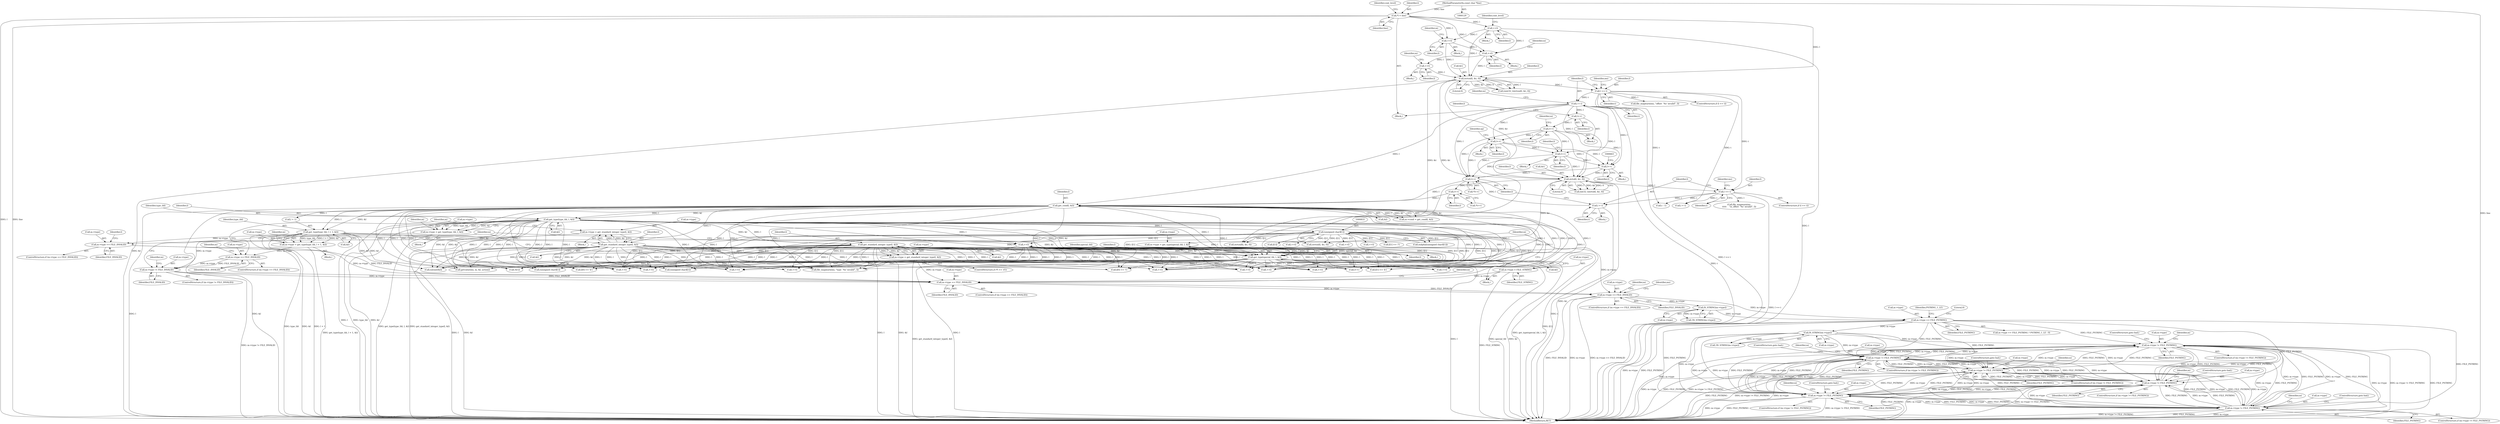 digraph "1_file_4a284c89d6ef11aca34da65da7d673050a5ea320@del" {
"1001191" [label="(Call,m->type != FILE_PSTRING)"];
"1001171" [label="(Call,m->type != FILE_PSTRING)"];
"1001191" [label="(Call,m->type != FILE_PSTRING)"];
"1001151" [label="(Call,m->type != FILE_PSTRING)"];
"1000944" [label="(Call,IS_STRING(m->type))"];
"1000925" [label="(Call,m->type == FILE_PSTRING)"];
"1000894" [label="(Call,IS_STRING(m->type))"];
"1000862" [label="(Call,m->type == FILE_INVALID)"];
"1000852" [label="(Call,m->type = get_type(special_tbl, l, &l))"];
"1000856" [label="(Call,get_type(special_tbl, l, &l))"];
"1000832" [label="(Call,(unsigned char)l[1])"];
"1000798" [label="(Call,get_type(type_tbl, l, &l))"];
"1000731" [label="(Call,get_cond(l, &l))"];
"1000485" [label="(Call,l = t)"];
"1000472" [label="(Call,l == t)"];
"1000466" [label="(Call,strtoul(l, &t, 0))"];
"1000400" [label="(Call,++l)"];
"1000159" [label="(Call,++l)"];
"1000143" [label="(Call,*l = line)"];
"1000132" [label="(MethodParameterIn,const char *line)"];
"1000387" [label="(Call,++l)"];
"1000430" [label="(Call,++l)"];
"1000714" [label="(Call,l++)"];
"1000703" [label="(Call,l++)"];
"1000696" [label="(Call,l = t)"];
"1000683" [label="(Call,l == t)"];
"1000677" [label="(Call,strtol(l, &t, 0))"];
"1000609" [label="(Call,l++)"];
"1000511" [label="(Call,l++)"];
"1000627" [label="(Call,l++)"];
"1000657" [label="(Call,l++)"];
"1000644" [label="(Call,l++)"];
"1000843" [label="(Call,++l)"];
"1000819" [label="(Call,get_standard_integer_type(l, &l))"];
"1000777" [label="(Call,get_standard_integer_type(l, &l))"];
"1000759" [label="(Call,get_type(type_tbl, l + 1, &l))"];
"1000846" [label="(Call,m->type == FILE_INVALID)"];
"1000804" [label="(Call,m->type == FILE_INVALID)"];
"1000794" [label="(Call,m->type = get_type(type_tbl, l, &l))"];
"1000815" [label="(Call,m->type = get_standard_integer_type(l, &l))"];
"1000782" [label="(Call,m->type != FILE_INVALID)"];
"1000773" [label="(Call,m->type = get_standard_integer_type(l, &l))"];
"1000767" [label="(Call,m->type == FILE_INVALID)"];
"1000755" [label="(Call,m->type = get_type(type_tbl, l + 1, &l))"];
"1000838" [label="(Call,m->type = FILE_STRING)"];
"1001131" [label="(Call,m->type != FILE_PSTRING)"];
"1001211" [label="(Call,m->type != FILE_PSTRING)"];
"1001111" [label="(Call,m->type != FILE_PSTRING)"];
"1000766" [label="(ControlStructure,if (m->type == FILE_INVALID))"];
"1001139" [label="(Identifier,m)"];
"1000859" [label="(Call,&l)"];
"1000772" [label="(Block,)"];
"1000961" [label="(Call,strtoull(l, &t, 0))"];
"1001430" [label="(Call,l[1] == 'b')"];
"1000145" [label="(Identifier,line)"];
"1000857" [label="(Identifier,special_tbl)"];
"1000684" [label="(Identifier,l)"];
"1001318" [label="(Call,++l)"];
"1000685" [label="(Identifier,t)"];
"1000702" [label="(Call,*l++)"];
"1001436" [label="(Call,++l)"];
"1001330" [label="(Call,++l)"];
"1000801" [label="(Call,&l)"];
"1000754" [label="(Block,)"];
"1000621" [label="(Block,)"];
"1000678" [label="(Identifier,l)"];
"1001377" [label="(Call,!l[1])"];
"1001438" [label="(Call,++l)"];
"1000470" [label="(Literal,0)"];
"1000795" [label="(Call,m->type)"];
"1001119" [label="(Identifier,m)"];
"1000798" [label="(Call,get_type(type_tbl, l, &l))"];
"1001196" [label="(ControlStructure,goto bad;)"];
"1000467" [label="(Identifier,l)"];
"1000698" [label="(Identifier,t)"];
"1001112" [label="(Call,m->type)"];
"1000816" [label="(Call,m->type)"];
"1001155" [label="(Identifier,FILE_PSTRING)"];
"1000853" [label="(Call,m->type)"];
"1000843" [label="(Call,++l)"];
"1000779" [label="(Call,&l)"];
"1000658" [label="(Identifier,l)"];
"1001176" [label="(ControlStructure,goto bad;)"];
"1000977" [label="(Call,eatsize(&l))"];
"1000704" [label="(Identifier,l)"];
"1001415" [label="(Call,++l)"];
"1000858" [label="(Identifier,l)"];
"1001372" [label="(Call,(unsigned char)l[1])"];
"1000782" [label="(Call,m->type != FILE_INVALID)"];
"1000871" [label="(Identifier,ms)"];
"1001150" [label="(ControlStructure,if (m->type != FILE_PSTRING))"];
"1000613" [label="(Identifier,m)"];
"1000627" [label="(Call,l++)"];
"1000713" [label="(Call,*l++)"];
"1000756" [label="(Call,m->type)"];
"1001179" [label="(Identifier,m)"];
"1001033" [label="(Call,strtoul(l, &t, 0))"];
"1000683" [label="(Call,l == t)"];
"1001366" [label="(Call,(unsigned char)l[1])"];
"1001398" [label="(Call,getvalue(ms, m, &l, action))"];
"1000944" [label="(Call,IS_STRING(m->type))"];
"1001175" [label="(Identifier,FILE_PSTRING)"];
"1000135" [label="(Block,)"];
"1000764" [label="(Call,&l)"];
"1000468" [label="(Call,&t)"];
"1000399" [label="(Block,)"];
"1000832" [label="(Call,(unsigned char)l[1])"];
"1000813" [label="(Identifier,l)"];
"1000769" [label="(Identifier,m)"];
"1000821" [label="(Call,&l)"];
"1001215" [label="(Identifier,FILE_PSTRING)"];
"1000159" [label="(Call,++l)"];
"1000996" [label="(Call,++l)"];
"1000733" [label="(Call,&l)"];
"1000158" [label="(Block,)"];
"1000143" [label="(Call,*l = line)"];
"1000429" [label="(Block,)"];
"1000727" [label="(Call,m->cond = get_cond(l, &l))"];
"1000861" [label="(ControlStructure,if (m->type == FILE_INVALID))"];
"1000806" [label="(Identifier,m)"];
"1000866" [label="(Identifier,FILE_INVALID)"];
"1000677" [label="(Call,strtol(l, &t, 0))"];
"1000681" [label="(Literal,0)"];
"1001210" [label="(ControlStructure,if (m->type != FILE_PSTRING))"];
"1000689" [label="(Identifier,ms)"];
"1000649" [label="(Identifier,l)"];
"1000847" [label="(Call,m->type)"];
"1000692" [label="(Call,file_magwarn(ms,\n\t\t\t\t\t    \"in_offset `%s' invalid\", l))"];
"1000810" [label="(ControlStructure,if (*l == 'd'))"];
"1000820" [label="(Identifier,l)"];
"1000755" [label="(Call,m->type = get_type(type_tbl, l + 1, &l))"];
"1000793" [label="(Block,)"];
"1001409" [label="(Call,l[0] == '\b')"];
"1000774" [label="(Call,m->type)"];
"1000714" [label="(Call,l++)"];
"1000799" [label="(Identifier,type_tbl)"];
"1000162" [label="(Identifier,cont_level)"];
"1000808" [label="(Identifier,FILE_INVALID)"];
"1000132" [label="(MethodParameterIn,const char *line)"];
"1000768" [label="(Call,m->type)"];
"1000628" [label="(Identifier,l)"];
"1000767" [label="(Call,m->type == FILE_INVALID)"];
"1000760" [label="(Identifier,type_tbl)"];
"1000864" [label="(Identifier,m)"];
"1000160" [label="(Identifier,l)"];
"1001156" [label="(ControlStructure,goto bad;)"];
"1000638" [label="(Block,)"];
"1000913" [label="(Call,++l)"];
"1001049" [label="(Call,t - 1)"];
"1000472" [label="(Call,l == t)"];
"1001219" [label="(Identifier,m)"];
"1001116" [label="(ControlStructure,goto bad;)"];
"1000485" [label="(Call,l = t)"];
"1000789" [label="(Identifier,m)"];
"1000851" [label="(Block,)"];
"1000819" [label="(Call,get_standard_integer_type(l, &l))"];
"1000771" [label="(Identifier,FILE_INVALID)"];
"1001136" [label="(ControlStructure,goto bad;)"];
"1000850" [label="(Identifier,FILE_INVALID)"];
"1001241" [label="(Call,l[1] == '/')"];
"1000874" [label="(Call,file_magwarn(ms, \"type `%s' invalid\", l))"];
"1000473" [label="(Identifier,l)"];
"1000632" [label="(Identifier,op)"];
"1000894" [label="(Call,IS_STRING(m->type))"];
"1001131" [label="(Call,m->type != FILE_PSTRING)"];
"1000391" [label="(Identifier,m)"];
"1000844" [label="(Identifier,l)"];
"1000943" [label="(Call,!IS_STRING(m->type))"];
"1000515" [label="(Identifier,l)"];
"1000651" [label="(Block,)"];
"1000491" [label="(Identifier,m)"];
"1000846" [label="(Call,m->type == FILE_INVALID)"];
"1000486" [label="(Identifier,l)"];
"1000778" [label="(Identifier,l)"];
"1000929" [label="(Identifier,FILE_PSTRING)"];
"1001294" [label="(Call,++l)"];
"1000895" [label="(Call,m->type)"];
"1001192" [label="(Call,m->type)"];
"1001152" [label="(Call,m->type)"];
"1000675" [label="(Call,(int32_t)strtol(l, &t, 0))"];
"1001216" [label="(ControlStructure,goto bad;)"];
"1001195" [label="(Identifier,FILE_PSTRING)"];
"1000679" [label="(Call,&t)"];
"1000474" [label="(Identifier,t)"];
"1000815" [label="(Call,m->type = get_standard_integer_type(l, &l))"];
"1000464" [label="(Call,(uint32_t)strtoul(l, &t, 0))"];
"1000387" [label="(Call,++l)"];
"1000609" [label="(Call,l++)"];
"1000837" [label="(Block,)"];
"1000924" [label="(Call,m->type == FILE_PSTRING ? PSTRING_1_LE : 0)"];
"1001348" [label="(Call,++l)"];
"1000893" [label="(Call,!IS_STRING(m->type))"];
"1001388" [label="(Call,++l)"];
"1001172" [label="(Call,m->type)"];
"1000926" [label="(Call,m->type)"];
"1000800" [label="(Identifier,l)"];
"1000487" [label="(Identifier,t)"];
"1001110" [label="(ControlStructure,if (m->type != FILE_PSTRING))"];
"1000151" [label="(Identifier,cont_level)"];
"1000434" [label="(Identifier,m)"];
"1000715" [label="(Identifier,l)"];
"1000786" [label="(Identifier,FILE_INVALID)"];
"1000842" [label="(Identifier,FILE_STRING)"];
"1001171" [label="(Call,m->type != FILE_PSTRING)"];
"1000945" [label="(Call,m->type)"];
"1000863" [label="(Call,m->type)"];
"1000852" [label="(Call,m->type = get_type(special_tbl, l, &l))"];
"1000950" [label="(Call,++l)"];
"1000481" [label="(Call,file_magwarn(ms, \"offset `%s' invalid\", l))"];
"1000854" [label="(Identifier,m)"];
"1000401" [label="(Identifier,l)"];
"1000839" [label="(Call,m->type)"];
"1000471" [label="(ControlStructure,if (l == t))"];
"1000848" [label="(Identifier,m)"];
"1000777" [label="(Call,get_standard_integer_type(l, &l))"];
"1000831" [label="(Call,isalpha((unsigned char)l[1]))"];
"1000404" [label="(Identifier,m)"];
"1000430" [label="(Call,++l)"];
"1000930" [label="(Identifier,PSTRING_1_LE)"];
"1000834" [label="(Call,l[1])"];
"1000794" [label="(Call,m->type = get_type(type_tbl, l, &l))"];
"1000805" [label="(Call,m->type)"];
"1001111" [label="(Call,m->type != FILE_PSTRING)"];
"1000803" [label="(ControlStructure,if (m->type == FILE_INVALID))"];
"1001151" [label="(Call,m->type != FILE_PSTRING)"];
"1001459" [label="(Call,l++)"];
"1000670" [label="(Block,)"];
"1000610" [label="(Identifier,l)"];
"1001425" [label="(Call,l[0] == '\\')"];
"1001115" [label="(Identifier,FILE_PSTRING)"];
"1000478" [label="(Identifier,ms)"];
"1000781" [label="(ControlStructure,if (m->type != FILE_INVALID))"];
"1000775" [label="(Identifier,m)"];
"1000966" [label="(Call,l = t)"];
"1000731" [label="(Call,get_cond(l, &l))"];
"1000510" [label="(Block,)"];
"1001534" [label="(MethodReturn,RET)"];
"1000697" [label="(Identifier,l)"];
"1000856" [label="(Call,get_type(special_tbl, l, &l))"];
"1000862" [label="(Call,m->type == FILE_INVALID)"];
"1000783" [label="(Call,m->type)"];
"1000657" [label="(Call,l++)"];
"1000144" [label="(Identifier,l)"];
"1001190" [label="(ControlStructure,if (m->type != FILE_PSTRING))"];
"1000645" [label="(Identifier,l)"];
"1000703" [label="(Call,l++)"];
"1000400" [label="(Call,++l)"];
"1001159" [label="(Identifier,m)"];
"1001338" [label="(Call,++l)"];
"1001170" [label="(ControlStructure,if (m->type != FILE_PSTRING))"];
"1000512" [label="(Identifier,l)"];
"1000759" [label="(Call,get_type(type_tbl, l + 1, &l))"];
"1000931" [label="(Literal,0)"];
"1001212" [label="(Call,m->type)"];
"1000644" [label="(Call,l++)"];
"1000386" [label="(Block,)"];
"1000804" [label="(Call,m->type == FILE_INVALID)"];
"1001191" [label="(Call,m->type != FILE_PSTRING)"];
"1000925" [label="(Call,m->type == FILE_PSTRING)"];
"1000773" [label="(Call,m->type = get_standard_integer_type(l, &l))"];
"1000511" [label="(Call,l++)"];
"1000466" [label="(Call,strtoul(l, &t, 0))"];
"1000431" [label="(Identifier,l)"];
"1000784" [label="(Identifier,m)"];
"1001135" [label="(Identifier,FILE_PSTRING)"];
"1000732" [label="(Identifier,l)"];
"1000388" [label="(Identifier,l)"];
"1001199" [label="(Identifier,m)"];
"1000761" [label="(Call,l + 1)"];
"1001132" [label="(Call,m->type)"];
"1000682" [label="(ControlStructure,if (l == t))"];
"1000696" [label="(Call,l = t)"];
"1001130" [label="(ControlStructure,if (m->type != FILE_PSTRING))"];
"1000883" [label="(Identifier,m)"];
"1000838" [label="(Call,m->type = FILE_STRING)"];
"1001211" [label="(Call,m->type != FILE_PSTRING)"];
"1000845" [label="(ControlStructure,if (m->type == FILE_INVALID))"];
"1001191" -> "1001190"  [label="AST: "];
"1001191" -> "1001195"  [label="CFG: "];
"1001192" -> "1001191"  [label="AST: "];
"1001195" -> "1001191"  [label="AST: "];
"1001196" -> "1001191"  [label="CFG: "];
"1001199" -> "1001191"  [label="CFG: "];
"1001191" -> "1001534"  [label="DDG: m->type"];
"1001191" -> "1001534"  [label="DDG: m->type != FILE_PSTRING"];
"1001191" -> "1001534"  [label="DDG: FILE_PSTRING"];
"1001191" -> "1001111"  [label="DDG: m->type"];
"1001191" -> "1001111"  [label="DDG: FILE_PSTRING"];
"1001191" -> "1001131"  [label="DDG: m->type"];
"1001191" -> "1001131"  [label="DDG: FILE_PSTRING"];
"1001191" -> "1001151"  [label="DDG: m->type"];
"1001191" -> "1001151"  [label="DDG: FILE_PSTRING"];
"1001191" -> "1001171"  [label="DDG: m->type"];
"1001191" -> "1001171"  [label="DDG: FILE_PSTRING"];
"1001171" -> "1001191"  [label="DDG: m->type"];
"1001171" -> "1001191"  [label="DDG: FILE_PSTRING"];
"1001151" -> "1001191"  [label="DDG: m->type"];
"1001151" -> "1001191"  [label="DDG: FILE_PSTRING"];
"1000944" -> "1001191"  [label="DDG: m->type"];
"1001131" -> "1001191"  [label="DDG: m->type"];
"1001131" -> "1001191"  [label="DDG: FILE_PSTRING"];
"1001211" -> "1001191"  [label="DDG: m->type"];
"1001211" -> "1001191"  [label="DDG: FILE_PSTRING"];
"1001111" -> "1001191"  [label="DDG: m->type"];
"1001111" -> "1001191"  [label="DDG: FILE_PSTRING"];
"1000925" -> "1001191"  [label="DDG: FILE_PSTRING"];
"1001191" -> "1001211"  [label="DDG: m->type"];
"1001191" -> "1001211"  [label="DDG: FILE_PSTRING"];
"1001171" -> "1001170"  [label="AST: "];
"1001171" -> "1001175"  [label="CFG: "];
"1001172" -> "1001171"  [label="AST: "];
"1001175" -> "1001171"  [label="AST: "];
"1001176" -> "1001171"  [label="CFG: "];
"1001179" -> "1001171"  [label="CFG: "];
"1001171" -> "1001534"  [label="DDG: m->type"];
"1001171" -> "1001534"  [label="DDG: FILE_PSTRING"];
"1001171" -> "1001534"  [label="DDG: m->type != FILE_PSTRING"];
"1001171" -> "1001111"  [label="DDG: m->type"];
"1001171" -> "1001111"  [label="DDG: FILE_PSTRING"];
"1001171" -> "1001131"  [label="DDG: m->type"];
"1001171" -> "1001131"  [label="DDG: FILE_PSTRING"];
"1001171" -> "1001151"  [label="DDG: m->type"];
"1001171" -> "1001151"  [label="DDG: FILE_PSTRING"];
"1001151" -> "1001171"  [label="DDG: m->type"];
"1001151" -> "1001171"  [label="DDG: FILE_PSTRING"];
"1000944" -> "1001171"  [label="DDG: m->type"];
"1001131" -> "1001171"  [label="DDG: m->type"];
"1001131" -> "1001171"  [label="DDG: FILE_PSTRING"];
"1001211" -> "1001171"  [label="DDG: m->type"];
"1001211" -> "1001171"  [label="DDG: FILE_PSTRING"];
"1001111" -> "1001171"  [label="DDG: m->type"];
"1001111" -> "1001171"  [label="DDG: FILE_PSTRING"];
"1000925" -> "1001171"  [label="DDG: FILE_PSTRING"];
"1001171" -> "1001211"  [label="DDG: m->type"];
"1001171" -> "1001211"  [label="DDG: FILE_PSTRING"];
"1001151" -> "1001150"  [label="AST: "];
"1001151" -> "1001155"  [label="CFG: "];
"1001152" -> "1001151"  [label="AST: "];
"1001155" -> "1001151"  [label="AST: "];
"1001156" -> "1001151"  [label="CFG: "];
"1001159" -> "1001151"  [label="CFG: "];
"1001151" -> "1001534"  [label="DDG: FILE_PSTRING"];
"1001151" -> "1001534"  [label="DDG: m->type != FILE_PSTRING"];
"1001151" -> "1001534"  [label="DDG: m->type"];
"1001151" -> "1001111"  [label="DDG: m->type"];
"1001151" -> "1001111"  [label="DDG: FILE_PSTRING"];
"1001151" -> "1001131"  [label="DDG: m->type"];
"1001151" -> "1001131"  [label="DDG: FILE_PSTRING"];
"1000944" -> "1001151"  [label="DDG: m->type"];
"1001131" -> "1001151"  [label="DDG: m->type"];
"1001131" -> "1001151"  [label="DDG: FILE_PSTRING"];
"1001211" -> "1001151"  [label="DDG: m->type"];
"1001211" -> "1001151"  [label="DDG: FILE_PSTRING"];
"1001111" -> "1001151"  [label="DDG: m->type"];
"1001111" -> "1001151"  [label="DDG: FILE_PSTRING"];
"1000925" -> "1001151"  [label="DDG: FILE_PSTRING"];
"1001151" -> "1001211"  [label="DDG: m->type"];
"1001151" -> "1001211"  [label="DDG: FILE_PSTRING"];
"1000944" -> "1000943"  [label="AST: "];
"1000944" -> "1000945"  [label="CFG: "];
"1000945" -> "1000944"  [label="AST: "];
"1000943" -> "1000944"  [label="CFG: "];
"1000944" -> "1001534"  [label="DDG: m->type"];
"1000944" -> "1000943"  [label="DDG: m->type"];
"1000925" -> "1000944"  [label="DDG: m->type"];
"1000944" -> "1001111"  [label="DDG: m->type"];
"1000944" -> "1001131"  [label="DDG: m->type"];
"1000944" -> "1001211"  [label="DDG: m->type"];
"1000925" -> "1000924"  [label="AST: "];
"1000925" -> "1000929"  [label="CFG: "];
"1000926" -> "1000925"  [label="AST: "];
"1000929" -> "1000925"  [label="AST: "];
"1000930" -> "1000925"  [label="CFG: "];
"1000931" -> "1000925"  [label="CFG: "];
"1000925" -> "1001534"  [label="DDG: m->type"];
"1000925" -> "1001534"  [label="DDG: FILE_PSTRING"];
"1000894" -> "1000925"  [label="DDG: m->type"];
"1000862" -> "1000925"  [label="DDG: m->type"];
"1000925" -> "1001111"  [label="DDG: FILE_PSTRING"];
"1000925" -> "1001131"  [label="DDG: FILE_PSTRING"];
"1000925" -> "1001211"  [label="DDG: FILE_PSTRING"];
"1000894" -> "1000893"  [label="AST: "];
"1000894" -> "1000895"  [label="CFG: "];
"1000895" -> "1000894"  [label="AST: "];
"1000893" -> "1000894"  [label="CFG: "];
"1000894" -> "1000893"  [label="DDG: m->type"];
"1000862" -> "1000894"  [label="DDG: m->type"];
"1000862" -> "1000861"  [label="AST: "];
"1000862" -> "1000866"  [label="CFG: "];
"1000863" -> "1000862"  [label="AST: "];
"1000866" -> "1000862"  [label="AST: "];
"1000871" -> "1000862"  [label="CFG: "];
"1000883" -> "1000862"  [label="CFG: "];
"1000862" -> "1001534"  [label="DDG: FILE_INVALID"];
"1000862" -> "1001534"  [label="DDG: m->type"];
"1000862" -> "1001534"  [label="DDG: m->type == FILE_INVALID"];
"1000852" -> "1000862"  [label="DDG: m->type"];
"1000846" -> "1000862"  [label="DDG: m->type"];
"1000846" -> "1000862"  [label="DDG: FILE_INVALID"];
"1000852" -> "1000851"  [label="AST: "];
"1000852" -> "1000856"  [label="CFG: "];
"1000853" -> "1000852"  [label="AST: "];
"1000856" -> "1000852"  [label="AST: "];
"1000864" -> "1000852"  [label="CFG: "];
"1000852" -> "1001534"  [label="DDG: get_type(special_tbl, l, &l)"];
"1000856" -> "1000852"  [label="DDG: special_tbl"];
"1000856" -> "1000852"  [label="DDG: l"];
"1000856" -> "1000852"  [label="DDG: &l"];
"1000856" -> "1000859"  [label="CFG: "];
"1000857" -> "1000856"  [label="AST: "];
"1000858" -> "1000856"  [label="AST: "];
"1000859" -> "1000856"  [label="AST: "];
"1000856" -> "1001534"  [label="DDG: l"];
"1000856" -> "1001534"  [label="DDG: special_tbl"];
"1000856" -> "1001534"  [label="DDG: &l"];
"1000832" -> "1000856"  [label="DDG: l[1]"];
"1000843" -> "1000856"  [label="DDG: l"];
"1000819" -> "1000856"  [label="DDG: l"];
"1000819" -> "1000856"  [label="DDG: &l"];
"1000798" -> "1000856"  [label="DDG: l"];
"1000798" -> "1000856"  [label="DDG: &l"];
"1000777" -> "1000856"  [label="DDG: l"];
"1000777" -> "1000856"  [label="DDG: &l"];
"1000731" -> "1000856"  [label="DDG: l"];
"1000759" -> "1000856"  [label="DDG: &l"];
"1000856" -> "1000874"  [label="DDG: l"];
"1000856" -> "1000913"  [label="DDG: l"];
"1000856" -> "1000950"  [label="DDG: l"];
"1000856" -> "1000977"  [label="DDG: &l"];
"1000856" -> "1000996"  [label="DDG: l"];
"1000856" -> "1001294"  [label="DDG: l"];
"1000856" -> "1001330"  [label="DDG: l"];
"1000856" -> "1001348"  [label="DDG: l"];
"1000856" -> "1001366"  [label="DDG: l"];
"1000856" -> "1001372"  [label="DDG: l"];
"1000856" -> "1001377"  [label="DDG: l"];
"1000856" -> "1001388"  [label="DDG: l"];
"1000856" -> "1001398"  [label="DDG: &l"];
"1000856" -> "1001409"  [label="DDG: l"];
"1000856" -> "1001415"  [label="DDG: l"];
"1000856" -> "1001425"  [label="DDG: l"];
"1000856" -> "1001430"  [label="DDG: l"];
"1000856" -> "1001436"  [label="DDG: l"];
"1000856" -> "1001459"  [label="DDG: l"];
"1000832" -> "1000831"  [label="AST: "];
"1000832" -> "1000834"  [label="CFG: "];
"1000833" -> "1000832"  [label="AST: "];
"1000834" -> "1000832"  [label="AST: "];
"1000831" -> "1000832"  [label="CFG: "];
"1000832" -> "1001534"  [label="DDG: l[1]"];
"1000832" -> "1000831"  [label="DDG: l[1]"];
"1000798" -> "1000832"  [label="DDG: l"];
"1000832" -> "1000843"  [label="DDG: l[1]"];
"1000832" -> "1000874"  [label="DDG: l[1]"];
"1000832" -> "1000913"  [label="DDG: l[1]"];
"1000832" -> "1000950"  [label="DDG: l[1]"];
"1000832" -> "1000961"  [label="DDG: l[1]"];
"1000832" -> "1000996"  [label="DDG: l[1]"];
"1000832" -> "1001033"  [label="DDG: l[1]"];
"1000832" -> "1001241"  [label="DDG: l[1]"];
"1000832" -> "1001294"  [label="DDG: l[1]"];
"1000832" -> "1001318"  [label="DDG: l[1]"];
"1000832" -> "1001330"  [label="DDG: l[1]"];
"1000832" -> "1001338"  [label="DDG: l[1]"];
"1000832" -> "1001348"  [label="DDG: l[1]"];
"1000832" -> "1001366"  [label="DDG: l[1]"];
"1000832" -> "1001388"  [label="DDG: l[1]"];
"1000832" -> "1001415"  [label="DDG: l[1]"];
"1000832" -> "1001430"  [label="DDG: l[1]"];
"1000832" -> "1001436"  [label="DDG: l[1]"];
"1000832" -> "1001438"  [label="DDG: l[1]"];
"1000832" -> "1001459"  [label="DDG: l[1]"];
"1000798" -> "1000794"  [label="AST: "];
"1000798" -> "1000801"  [label="CFG: "];
"1000799" -> "1000798"  [label="AST: "];
"1000800" -> "1000798"  [label="AST: "];
"1000801" -> "1000798"  [label="AST: "];
"1000794" -> "1000798"  [label="CFG: "];
"1000798" -> "1001534"  [label="DDG: l"];
"1000798" -> "1001534"  [label="DDG: type_tbl"];
"1000798" -> "1001534"  [label="DDG: &l"];
"1000798" -> "1000794"  [label="DDG: type_tbl"];
"1000798" -> "1000794"  [label="DDG: l"];
"1000798" -> "1000794"  [label="DDG: &l"];
"1000731" -> "1000798"  [label="DDG: l"];
"1000731" -> "1000798"  [label="DDG: &l"];
"1000798" -> "1000819"  [label="DDG: l"];
"1000798" -> "1000819"  [label="DDG: &l"];
"1000798" -> "1000843"  [label="DDG: l"];
"1000798" -> "1000874"  [label="DDG: l"];
"1000798" -> "1000913"  [label="DDG: l"];
"1000798" -> "1000950"  [label="DDG: l"];
"1000798" -> "1000977"  [label="DDG: &l"];
"1000798" -> "1000996"  [label="DDG: l"];
"1000798" -> "1001294"  [label="DDG: l"];
"1000798" -> "1001330"  [label="DDG: l"];
"1000798" -> "1001348"  [label="DDG: l"];
"1000798" -> "1001366"  [label="DDG: l"];
"1000798" -> "1001372"  [label="DDG: l"];
"1000798" -> "1001377"  [label="DDG: l"];
"1000798" -> "1001388"  [label="DDG: l"];
"1000798" -> "1001398"  [label="DDG: &l"];
"1000798" -> "1001409"  [label="DDG: l"];
"1000798" -> "1001415"  [label="DDG: l"];
"1000798" -> "1001425"  [label="DDG: l"];
"1000798" -> "1001430"  [label="DDG: l"];
"1000798" -> "1001436"  [label="DDG: l"];
"1000798" -> "1001459"  [label="DDG: l"];
"1000731" -> "1000727"  [label="AST: "];
"1000731" -> "1000733"  [label="CFG: "];
"1000732" -> "1000731"  [label="AST: "];
"1000733" -> "1000731"  [label="AST: "];
"1000727" -> "1000731"  [label="CFG: "];
"1000731" -> "1001534"  [label="DDG: l"];
"1000731" -> "1001534"  [label="DDG: &l"];
"1000731" -> "1000727"  [label="DDG: l"];
"1000731" -> "1000727"  [label="DDG: &l"];
"1000485" -> "1000731"  [label="DDG: l"];
"1000714" -> "1000731"  [label="DDG: l"];
"1000703" -> "1000731"  [label="DDG: l"];
"1000731" -> "1000759"  [label="DDG: l"];
"1000731" -> "1000759"  [label="DDG: &l"];
"1000731" -> "1000761"  [label="DDG: l"];
"1000731" -> "1000777"  [label="DDG: l"];
"1000731" -> "1000874"  [label="DDG: l"];
"1000731" -> "1000913"  [label="DDG: l"];
"1000731" -> "1000950"  [label="DDG: l"];
"1000731" -> "1000996"  [label="DDG: l"];
"1000731" -> "1001294"  [label="DDG: l"];
"1000731" -> "1001330"  [label="DDG: l"];
"1000731" -> "1001348"  [label="DDG: l"];
"1000731" -> "1001366"  [label="DDG: l"];
"1000731" -> "1001372"  [label="DDG: l"];
"1000731" -> "1001377"  [label="DDG: l"];
"1000731" -> "1001388"  [label="DDG: l"];
"1000731" -> "1001409"  [label="DDG: l"];
"1000731" -> "1001415"  [label="DDG: l"];
"1000731" -> "1001425"  [label="DDG: l"];
"1000731" -> "1001430"  [label="DDG: l"];
"1000731" -> "1001436"  [label="DDG: l"];
"1000731" -> "1001459"  [label="DDG: l"];
"1000485" -> "1000135"  [label="AST: "];
"1000485" -> "1000487"  [label="CFG: "];
"1000486" -> "1000485"  [label="AST: "];
"1000487" -> "1000485"  [label="AST: "];
"1000491" -> "1000485"  [label="CFG: "];
"1000485" -> "1001534"  [label="DDG: t"];
"1000472" -> "1000485"  [label="DDG: t"];
"1000485" -> "1000511"  [label="DDG: l"];
"1000485" -> "1000627"  [label="DDG: l"];
"1000485" -> "1000644"  [label="DDG: l"];
"1000485" -> "1000657"  [label="DDG: l"];
"1000485" -> "1000677"  [label="DDG: l"];
"1000485" -> "1000703"  [label="DDG: l"];
"1000472" -> "1000471"  [label="AST: "];
"1000472" -> "1000474"  [label="CFG: "];
"1000473" -> "1000472"  [label="AST: "];
"1000474" -> "1000472"  [label="AST: "];
"1000478" -> "1000472"  [label="CFG: "];
"1000486" -> "1000472"  [label="CFG: "];
"1000472" -> "1001534"  [label="DDG: l == t"];
"1000466" -> "1000472"  [label="DDG: l"];
"1000472" -> "1000481"  [label="DDG: l"];
"1000472" -> "1000683"  [label="DDG: t"];
"1000472" -> "1000966"  [label="DDG: t"];
"1000472" -> "1001049"  [label="DDG: t"];
"1000466" -> "1000464"  [label="AST: "];
"1000466" -> "1000470"  [label="CFG: "];
"1000467" -> "1000466"  [label="AST: "];
"1000468" -> "1000466"  [label="AST: "];
"1000470" -> "1000466"  [label="AST: "];
"1000464" -> "1000466"  [label="CFG: "];
"1000466" -> "1001534"  [label="DDG: &t"];
"1000466" -> "1000464"  [label="DDG: l"];
"1000466" -> "1000464"  [label="DDG: &t"];
"1000466" -> "1000464"  [label="DDG: 0"];
"1000400" -> "1000466"  [label="DDG: l"];
"1000159" -> "1000466"  [label="DDG: l"];
"1000143" -> "1000466"  [label="DDG: l"];
"1000387" -> "1000466"  [label="DDG: l"];
"1000430" -> "1000466"  [label="DDG: l"];
"1000466" -> "1000677"  [label="DDG: &t"];
"1000466" -> "1000961"  [label="DDG: &t"];
"1000466" -> "1001033"  [label="DDG: &t"];
"1000400" -> "1000399"  [label="AST: "];
"1000400" -> "1000401"  [label="CFG: "];
"1000401" -> "1000400"  [label="AST: "];
"1000404" -> "1000400"  [label="CFG: "];
"1000159" -> "1000400"  [label="DDG: l"];
"1000143" -> "1000400"  [label="DDG: l"];
"1000387" -> "1000400"  [label="DDG: l"];
"1000400" -> "1000430"  [label="DDG: l"];
"1000159" -> "1000158"  [label="AST: "];
"1000159" -> "1000160"  [label="CFG: "];
"1000160" -> "1000159"  [label="AST: "];
"1000162" -> "1000159"  [label="CFG: "];
"1000159" -> "1001534"  [label="DDG: l"];
"1000143" -> "1000159"  [label="DDG: l"];
"1000159" -> "1000387"  [label="DDG: l"];
"1000143" -> "1000135"  [label="AST: "];
"1000143" -> "1000145"  [label="CFG: "];
"1000144" -> "1000143"  [label="AST: "];
"1000145" -> "1000143"  [label="AST: "];
"1000151" -> "1000143"  [label="CFG: "];
"1000143" -> "1001534"  [label="DDG: l"];
"1000143" -> "1001534"  [label="DDG: line"];
"1000132" -> "1000143"  [label="DDG: line"];
"1000143" -> "1000387"  [label="DDG: l"];
"1000132" -> "1000129"  [label="AST: "];
"1000132" -> "1001534"  [label="DDG: line"];
"1000387" -> "1000386"  [label="AST: "];
"1000387" -> "1000388"  [label="CFG: "];
"1000388" -> "1000387"  [label="AST: "];
"1000391" -> "1000387"  [label="CFG: "];
"1000430" -> "1000429"  [label="AST: "];
"1000430" -> "1000431"  [label="CFG: "];
"1000431" -> "1000430"  [label="AST: "];
"1000434" -> "1000430"  [label="CFG: "];
"1000714" -> "1000713"  [label="AST: "];
"1000714" -> "1000715"  [label="CFG: "];
"1000715" -> "1000714"  [label="AST: "];
"1000713" -> "1000714"  [label="CFG: "];
"1000703" -> "1000714"  [label="DDG: l"];
"1000703" -> "1000702"  [label="AST: "];
"1000703" -> "1000704"  [label="CFG: "];
"1000704" -> "1000703"  [label="AST: "];
"1000702" -> "1000703"  [label="CFG: "];
"1000696" -> "1000703"  [label="DDG: l"];
"1000609" -> "1000703"  [label="DDG: l"];
"1000627" -> "1000703"  [label="DDG: l"];
"1000657" -> "1000703"  [label="DDG: l"];
"1000644" -> "1000703"  [label="DDG: l"];
"1000696" -> "1000670"  [label="AST: "];
"1000696" -> "1000698"  [label="CFG: "];
"1000697" -> "1000696"  [label="AST: "];
"1000698" -> "1000696"  [label="AST: "];
"1000704" -> "1000696"  [label="CFG: "];
"1000696" -> "1001534"  [label="DDG: t"];
"1000683" -> "1000696"  [label="DDG: t"];
"1000683" -> "1000682"  [label="AST: "];
"1000683" -> "1000685"  [label="CFG: "];
"1000684" -> "1000683"  [label="AST: "];
"1000685" -> "1000683"  [label="AST: "];
"1000689" -> "1000683"  [label="CFG: "];
"1000697" -> "1000683"  [label="CFG: "];
"1000683" -> "1001534"  [label="DDG: l == t"];
"1000677" -> "1000683"  [label="DDG: l"];
"1000683" -> "1000692"  [label="DDG: l"];
"1000683" -> "1000966"  [label="DDG: t"];
"1000683" -> "1001049"  [label="DDG: t"];
"1000677" -> "1000675"  [label="AST: "];
"1000677" -> "1000681"  [label="CFG: "];
"1000678" -> "1000677"  [label="AST: "];
"1000679" -> "1000677"  [label="AST: "];
"1000681" -> "1000677"  [label="AST: "];
"1000675" -> "1000677"  [label="CFG: "];
"1000677" -> "1001534"  [label="DDG: &t"];
"1000677" -> "1000675"  [label="DDG: l"];
"1000677" -> "1000675"  [label="DDG: &t"];
"1000677" -> "1000675"  [label="DDG: 0"];
"1000609" -> "1000677"  [label="DDG: l"];
"1000627" -> "1000677"  [label="DDG: l"];
"1000657" -> "1000677"  [label="DDG: l"];
"1000644" -> "1000677"  [label="DDG: l"];
"1000677" -> "1000961"  [label="DDG: &t"];
"1000677" -> "1001033"  [label="DDG: &t"];
"1000609" -> "1000510"  [label="AST: "];
"1000609" -> "1000610"  [label="CFG: "];
"1000610" -> "1000609"  [label="AST: "];
"1000613" -> "1000609"  [label="CFG: "];
"1000511" -> "1000609"  [label="DDG: l"];
"1000609" -> "1000627"  [label="DDG: l"];
"1000609" -> "1000644"  [label="DDG: l"];
"1000609" -> "1000657"  [label="DDG: l"];
"1000511" -> "1000510"  [label="AST: "];
"1000511" -> "1000512"  [label="CFG: "];
"1000512" -> "1000511"  [label="AST: "];
"1000515" -> "1000511"  [label="CFG: "];
"1000627" -> "1000621"  [label="AST: "];
"1000627" -> "1000628"  [label="CFG: "];
"1000628" -> "1000627"  [label="AST: "];
"1000632" -> "1000627"  [label="CFG: "];
"1000627" -> "1000644"  [label="DDG: l"];
"1000627" -> "1000657"  [label="DDG: l"];
"1000657" -> "1000651"  [label="AST: "];
"1000657" -> "1000658"  [label="CFG: "];
"1000658" -> "1000657"  [label="AST: "];
"1000663" -> "1000657"  [label="CFG: "];
"1000644" -> "1000657"  [label="DDG: l"];
"1000644" -> "1000638"  [label="AST: "];
"1000644" -> "1000645"  [label="CFG: "];
"1000645" -> "1000644"  [label="AST: "];
"1000649" -> "1000644"  [label="CFG: "];
"1000843" -> "1000837"  [label="AST: "];
"1000843" -> "1000844"  [label="CFG: "];
"1000844" -> "1000843"  [label="AST: "];
"1000848" -> "1000843"  [label="CFG: "];
"1000843" -> "1001534"  [label="DDG: l"];
"1000843" -> "1000874"  [label="DDG: l"];
"1000843" -> "1000913"  [label="DDG: l"];
"1000843" -> "1000950"  [label="DDG: l"];
"1000843" -> "1000996"  [label="DDG: l"];
"1000843" -> "1001294"  [label="DDG: l"];
"1000843" -> "1001330"  [label="DDG: l"];
"1000843" -> "1001348"  [label="DDG: l"];
"1000843" -> "1001366"  [label="DDG: l"];
"1000843" -> "1001372"  [label="DDG: l"];
"1000843" -> "1001377"  [label="DDG: l"];
"1000843" -> "1001388"  [label="DDG: l"];
"1000843" -> "1001409"  [label="DDG: l"];
"1000843" -> "1001415"  [label="DDG: l"];
"1000843" -> "1001425"  [label="DDG: l"];
"1000843" -> "1001430"  [label="DDG: l"];
"1000843" -> "1001436"  [label="DDG: l"];
"1000843" -> "1001459"  [label="DDG: l"];
"1000819" -> "1000815"  [label="AST: "];
"1000819" -> "1000821"  [label="CFG: "];
"1000820" -> "1000819"  [label="AST: "];
"1000821" -> "1000819"  [label="AST: "];
"1000815" -> "1000819"  [label="CFG: "];
"1000819" -> "1001534"  [label="DDG: l"];
"1000819" -> "1001534"  [label="DDG: &l"];
"1000819" -> "1000815"  [label="DDG: l"];
"1000819" -> "1000815"  [label="DDG: &l"];
"1000819" -> "1000874"  [label="DDG: l"];
"1000819" -> "1000913"  [label="DDG: l"];
"1000819" -> "1000950"  [label="DDG: l"];
"1000819" -> "1000977"  [label="DDG: &l"];
"1000819" -> "1000996"  [label="DDG: l"];
"1000819" -> "1001294"  [label="DDG: l"];
"1000819" -> "1001330"  [label="DDG: l"];
"1000819" -> "1001348"  [label="DDG: l"];
"1000819" -> "1001366"  [label="DDG: l"];
"1000819" -> "1001372"  [label="DDG: l"];
"1000819" -> "1001377"  [label="DDG: l"];
"1000819" -> "1001388"  [label="DDG: l"];
"1000819" -> "1001398"  [label="DDG: &l"];
"1000819" -> "1001409"  [label="DDG: l"];
"1000819" -> "1001415"  [label="DDG: l"];
"1000819" -> "1001425"  [label="DDG: l"];
"1000819" -> "1001430"  [label="DDG: l"];
"1000819" -> "1001436"  [label="DDG: l"];
"1000819" -> "1001459"  [label="DDG: l"];
"1000777" -> "1000773"  [label="AST: "];
"1000777" -> "1000779"  [label="CFG: "];
"1000778" -> "1000777"  [label="AST: "];
"1000779" -> "1000777"  [label="AST: "];
"1000773" -> "1000777"  [label="CFG: "];
"1000777" -> "1001534"  [label="DDG: l"];
"1000777" -> "1001534"  [label="DDG: &l"];
"1000777" -> "1000773"  [label="DDG: l"];
"1000777" -> "1000773"  [label="DDG: &l"];
"1000759" -> "1000777"  [label="DDG: &l"];
"1000777" -> "1000874"  [label="DDG: l"];
"1000777" -> "1000913"  [label="DDG: l"];
"1000777" -> "1000950"  [label="DDG: l"];
"1000777" -> "1000977"  [label="DDG: &l"];
"1000777" -> "1000996"  [label="DDG: l"];
"1000777" -> "1001294"  [label="DDG: l"];
"1000777" -> "1001330"  [label="DDG: l"];
"1000777" -> "1001348"  [label="DDG: l"];
"1000777" -> "1001366"  [label="DDG: l"];
"1000777" -> "1001372"  [label="DDG: l"];
"1000777" -> "1001377"  [label="DDG: l"];
"1000777" -> "1001388"  [label="DDG: l"];
"1000777" -> "1001398"  [label="DDG: &l"];
"1000777" -> "1001409"  [label="DDG: l"];
"1000777" -> "1001415"  [label="DDG: l"];
"1000777" -> "1001425"  [label="DDG: l"];
"1000777" -> "1001430"  [label="DDG: l"];
"1000777" -> "1001436"  [label="DDG: l"];
"1000777" -> "1001459"  [label="DDG: l"];
"1000759" -> "1000755"  [label="AST: "];
"1000759" -> "1000764"  [label="CFG: "];
"1000760" -> "1000759"  [label="AST: "];
"1000761" -> "1000759"  [label="AST: "];
"1000764" -> "1000759"  [label="AST: "];
"1000755" -> "1000759"  [label="CFG: "];
"1000759" -> "1001534"  [label="DDG: type_tbl"];
"1000759" -> "1001534"  [label="DDG: &l"];
"1000759" -> "1001534"  [label="DDG: l + 1"];
"1000759" -> "1000755"  [label="DDG: type_tbl"];
"1000759" -> "1000755"  [label="DDG: l + 1"];
"1000759" -> "1000755"  [label="DDG: &l"];
"1000759" -> "1000977"  [label="DDG: &l"];
"1000759" -> "1001398"  [label="DDG: &l"];
"1000846" -> "1000845"  [label="AST: "];
"1000846" -> "1000850"  [label="CFG: "];
"1000847" -> "1000846"  [label="AST: "];
"1000850" -> "1000846"  [label="AST: "];
"1000854" -> "1000846"  [label="CFG: "];
"1000864" -> "1000846"  [label="CFG: "];
"1000804" -> "1000846"  [label="DDG: m->type"];
"1000804" -> "1000846"  [label="DDG: FILE_INVALID"];
"1000815" -> "1000846"  [label="DDG: m->type"];
"1000782" -> "1000846"  [label="DDG: m->type"];
"1000782" -> "1000846"  [label="DDG: FILE_INVALID"];
"1000838" -> "1000846"  [label="DDG: m->type"];
"1000804" -> "1000803"  [label="AST: "];
"1000804" -> "1000808"  [label="CFG: "];
"1000805" -> "1000804"  [label="AST: "];
"1000808" -> "1000804"  [label="AST: "];
"1000813" -> "1000804"  [label="CFG: "];
"1000848" -> "1000804"  [label="CFG: "];
"1000794" -> "1000804"  [label="DDG: m->type"];
"1000794" -> "1000793"  [label="AST: "];
"1000795" -> "1000794"  [label="AST: "];
"1000806" -> "1000794"  [label="CFG: "];
"1000794" -> "1001534"  [label="DDG: get_type(type_tbl, l, &l)"];
"1000815" -> "1000810"  [label="AST: "];
"1000816" -> "1000815"  [label="AST: "];
"1000848" -> "1000815"  [label="CFG: "];
"1000815" -> "1001534"  [label="DDG: get_standard_integer_type(l, &l)"];
"1000782" -> "1000781"  [label="AST: "];
"1000782" -> "1000786"  [label="CFG: "];
"1000783" -> "1000782"  [label="AST: "];
"1000786" -> "1000782"  [label="AST: "];
"1000789" -> "1000782"  [label="CFG: "];
"1000848" -> "1000782"  [label="CFG: "];
"1000782" -> "1001534"  [label="DDG: m->type != FILE_INVALID"];
"1000773" -> "1000782"  [label="DDG: m->type"];
"1000767" -> "1000782"  [label="DDG: m->type"];
"1000767" -> "1000782"  [label="DDG: FILE_INVALID"];
"1000773" -> "1000772"  [label="AST: "];
"1000774" -> "1000773"  [label="AST: "];
"1000784" -> "1000773"  [label="CFG: "];
"1000773" -> "1001534"  [label="DDG: get_standard_integer_type(l, &l)"];
"1000767" -> "1000766"  [label="AST: "];
"1000767" -> "1000771"  [label="CFG: "];
"1000768" -> "1000767"  [label="AST: "];
"1000771" -> "1000767"  [label="AST: "];
"1000775" -> "1000767"  [label="CFG: "];
"1000784" -> "1000767"  [label="CFG: "];
"1000755" -> "1000767"  [label="DDG: m->type"];
"1000755" -> "1000754"  [label="AST: "];
"1000756" -> "1000755"  [label="AST: "];
"1000769" -> "1000755"  [label="CFG: "];
"1000755" -> "1001534"  [label="DDG: get_type(type_tbl, l + 1, &l)"];
"1000838" -> "1000837"  [label="AST: "];
"1000838" -> "1000842"  [label="CFG: "];
"1000839" -> "1000838"  [label="AST: "];
"1000842" -> "1000838"  [label="AST: "];
"1000844" -> "1000838"  [label="CFG: "];
"1000838" -> "1001534"  [label="DDG: FILE_STRING"];
"1001131" -> "1001130"  [label="AST: "];
"1001131" -> "1001135"  [label="CFG: "];
"1001132" -> "1001131"  [label="AST: "];
"1001135" -> "1001131"  [label="AST: "];
"1001136" -> "1001131"  [label="CFG: "];
"1001139" -> "1001131"  [label="CFG: "];
"1001131" -> "1001534"  [label="DDG: FILE_PSTRING"];
"1001131" -> "1001534"  [label="DDG: m->type"];
"1001131" -> "1001534"  [label="DDG: m->type != FILE_PSTRING"];
"1001131" -> "1001111"  [label="DDG: m->type"];
"1001131" -> "1001111"  [label="DDG: FILE_PSTRING"];
"1001211" -> "1001131"  [label="DDG: m->type"];
"1001211" -> "1001131"  [label="DDG: FILE_PSTRING"];
"1001111" -> "1001131"  [label="DDG: m->type"];
"1001111" -> "1001131"  [label="DDG: FILE_PSTRING"];
"1001131" -> "1001211"  [label="DDG: m->type"];
"1001131" -> "1001211"  [label="DDG: FILE_PSTRING"];
"1001211" -> "1001210"  [label="AST: "];
"1001211" -> "1001215"  [label="CFG: "];
"1001212" -> "1001211"  [label="AST: "];
"1001215" -> "1001211"  [label="AST: "];
"1001216" -> "1001211"  [label="CFG: "];
"1001219" -> "1001211"  [label="CFG: "];
"1001211" -> "1001534"  [label="DDG: FILE_PSTRING"];
"1001211" -> "1001534"  [label="DDG: m->type != FILE_PSTRING"];
"1001211" -> "1001534"  [label="DDG: m->type"];
"1001211" -> "1001111"  [label="DDG: m->type"];
"1001211" -> "1001111"  [label="DDG: FILE_PSTRING"];
"1001111" -> "1001211"  [label="DDG: m->type"];
"1001111" -> "1001211"  [label="DDG: FILE_PSTRING"];
"1001111" -> "1001110"  [label="AST: "];
"1001111" -> "1001115"  [label="CFG: "];
"1001112" -> "1001111"  [label="AST: "];
"1001115" -> "1001111"  [label="AST: "];
"1001116" -> "1001111"  [label="CFG: "];
"1001119" -> "1001111"  [label="CFG: "];
"1001111" -> "1001534"  [label="DDG: m->type != FILE_PSTRING"];
"1001111" -> "1001534"  [label="DDG: FILE_PSTRING"];
"1001111" -> "1001534"  [label="DDG: m->type"];
}
